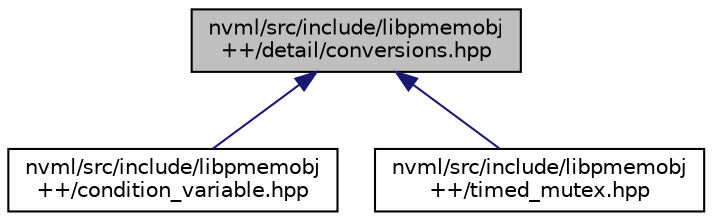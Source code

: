 digraph "nvml/src/include/libpmemobj++/detail/conversions.hpp"
{
  edge [fontname="Helvetica",fontsize="10",labelfontname="Helvetica",labelfontsize="10"];
  node [fontname="Helvetica",fontsize="10",shape=record];
  Node1 [label="nvml/src/include/libpmemobj\l++/detail/conversions.hpp",height=0.2,width=0.4,color="black", fillcolor="grey75", style="filled", fontcolor="black"];
  Node1 -> Node2 [dir="back",color="midnightblue",fontsize="10",style="solid",fontname="Helvetica"];
  Node2 [label="nvml/src/include/libpmemobj\l++/condition_variable.hpp",height=0.2,width=0.4,color="black", fillcolor="white", style="filled",URL="$condition__variable_8hpp.html",tooltip="Pmem-resident condition variable. "];
  Node1 -> Node3 [dir="back",color="midnightblue",fontsize="10",style="solid",fontname="Helvetica"];
  Node3 [label="nvml/src/include/libpmemobj\l++/timed_mutex.hpp",height=0.2,width=0.4,color="black", fillcolor="white", style="filled",URL="$timed__mutex_8hpp.html",tooltip="Pmem-resident timed_mutex. "];
}
